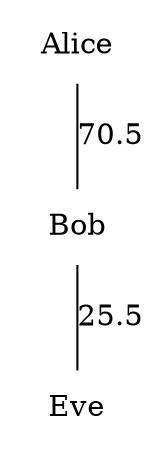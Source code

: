 graph G {
  node [style=filled,color=white];
  Alice;
  Bob;
  Eve;

  Alice -- Bob [label="70.5"];
  Bob --  Eve [label="25.5"];
}
